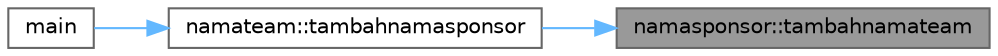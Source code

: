 digraph "namasponsor::tambahnamateam"
{
 // LATEX_PDF_SIZE
  bgcolor="transparent";
  edge [fontname=Helvetica,fontsize=10,labelfontname=Helvetica,labelfontsize=10];
  node [fontname=Helvetica,fontsize=10,shape=box,height=0.2,width=0.4];
  rankdir="RL";
  Node1 [id="Node000001",label="namasponsor::tambahnamateam",height=0.2,width=0.4,color="gray40", fillcolor="grey60", style="filled", fontcolor="black",tooltip="Menambahkan tim ke dalam daftar tim sponsor."];
  Node1 -> Node2 [id="edge1_Node000001_Node000002",dir="back",color="steelblue1",style="solid",tooltip=" "];
  Node2 [id="Node000002",label="namateam::tambahnamasponsor",height=0.2,width=0.4,color="grey40", fillcolor="white", style="filled",URL="$classnamateam.html#a77a9ebaa7ee4b5bab561c909925e5763",tooltip="Menambahkan sponsor ke dalam daftar sponsor tim."];
  Node2 -> Node3 [id="edge2_Node000002_Node000003",dir="back",color="steelblue1",style="solid",tooltip=" "];
  Node3 [id="Node000003",label="main",height=0.2,width=0.4,color="grey40", fillcolor="white", style="filled",URL="$ucp2_8cpp.html#ae66f6b31b5ad750f1fe042a706a4e3d4",tooltip="Fungsi utama untuk mendemonstrasikan hubungan sponsor dan tim."];
}
